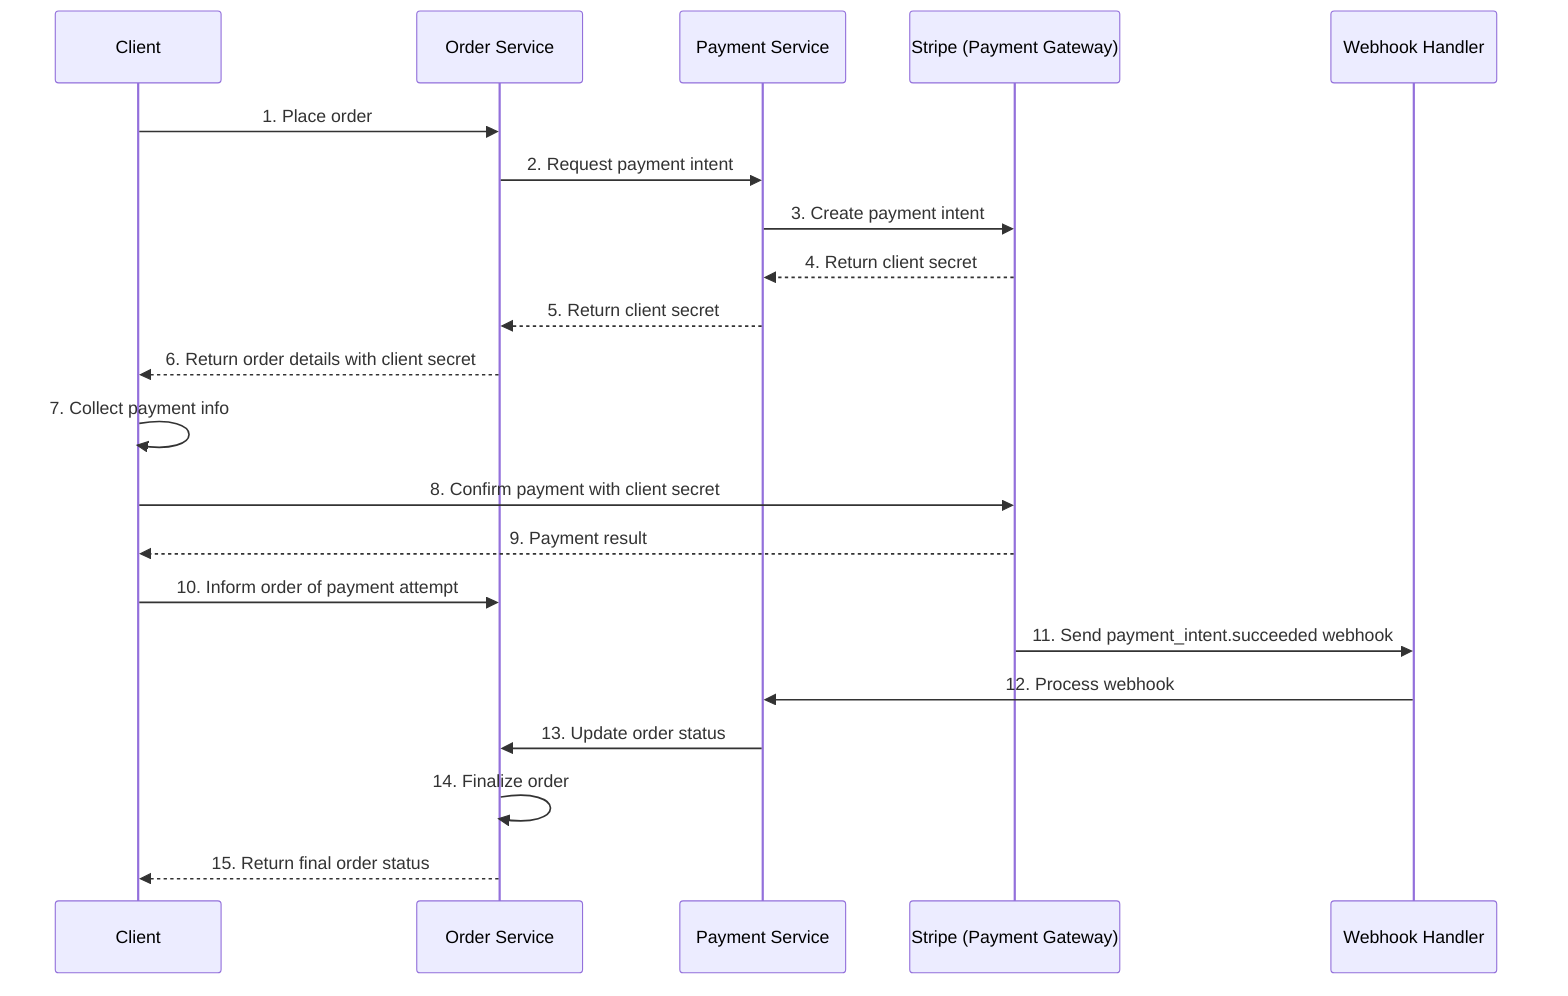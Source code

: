 sequenceDiagram
    participant C as Client
    participant OS as Order Service
    participant PS as Payment Service
    participant S as Stripe (Payment Gateway)
    participant W as Webhook Handler

    C->>OS: 1. Place order
    OS->>PS: 2. Request payment intent
    PS->>S: 3. Create payment intent
    S-->>PS: 4. Return client secret
    PS-->>OS: 5. Return client secret
    OS-->>C: 6. Return order details with client secret
    C->>C: 7. Collect payment info
    C->>S: 8. Confirm payment with client secret
    S-->>C: 9. Payment result
    C->>OS: 10. Inform order of payment attempt
    S->>W: 11. Send payment_intent.succeeded webhook
    W->>PS: 12. Process webhook
    PS->>OS: 13. Update order status
    OS->>OS: 14. Finalize order
    OS-->>C: 15. Return final order status